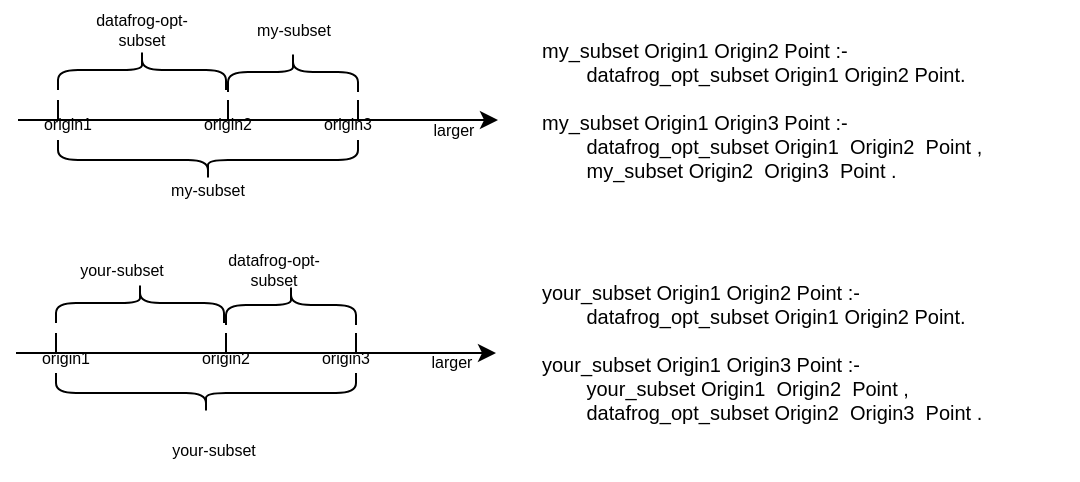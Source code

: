 <mxfile version="16.5.1" type="device"><diagram id="fIYp9i5Zl5_aUh9maHCv" name="Page-1"><mxGraphModel dx="928" dy="536" grid="1" gridSize="10" guides="1" tooltips="1" connect="1" arrows="1" fold="1" page="1" pageScale="1" pageWidth="850" pageHeight="1100" math="0" shadow="0"><root><mxCell id="0"/><mxCell id="1" parent="0"/><mxCell id="NWHJ6qBJeaH7jmVh8-4J-1" value="" style="endArrow=classic;html=1;rounded=0;startArrow=none;" parent="1" edge="1"><mxGeometry width="50" height="50" relative="1" as="geometry"><mxPoint x="200" y="680" as="sourcePoint"/><mxPoint x="440" y="680" as="targetPoint"/></mxGeometry></mxCell><mxCell id="NWHJ6qBJeaH7jmVh8-4J-2" value="" style="endArrow=none;html=1;rounded=0;" parent="1" edge="1"><mxGeometry width="50" height="50" relative="1" as="geometry"><mxPoint x="220" y="680" as="sourcePoint"/><mxPoint x="220" y="670" as="targetPoint"/></mxGeometry></mxCell><mxCell id="NWHJ6qBJeaH7jmVh8-4J-4" value="" style="endArrow=none;html=1;rounded=0;" parent="1" edge="1"><mxGeometry width="50" height="50" relative="1" as="geometry"><mxPoint x="305" y="680" as="sourcePoint"/><mxPoint x="305" y="670" as="targetPoint"/></mxGeometry></mxCell><mxCell id="NWHJ6qBJeaH7jmVh8-4J-5" value="" style="endArrow=none;html=1;rounded=0;" parent="1" edge="1"><mxGeometry width="50" height="50" relative="1" as="geometry"><mxPoint x="370" y="680" as="sourcePoint"/><mxPoint x="370" y="670" as="targetPoint"/></mxGeometry></mxCell><mxCell id="NWHJ6qBJeaH7jmVh8-4J-6" value="" style="shape=curlyBracket;whiteSpace=wrap;html=1;rounded=1;rotation=-90;" parent="1" vertex="1"><mxGeometry x="285" y="625" width="20" height="150" as="geometry"/></mxCell><mxCell id="NWHJ6qBJeaH7jmVh8-4J-7" value="" style="shape=curlyBracket;whiteSpace=wrap;html=1;rounded=1;rotation=90;" parent="1" vertex="1"><mxGeometry x="252" y="613" width="20" height="84" as="geometry"/></mxCell><mxCell id="NWHJ6qBJeaH7jmVh8-4J-8" value="" style="shape=curlyBracket;whiteSpace=wrap;html=1;rounded=1;rotation=90;" parent="1" vertex="1"><mxGeometry x="327.5" y="623.5" width="20" height="65" as="geometry"/></mxCell><mxCell id="NWHJ6qBJeaH7jmVh8-4J-10" value="" style="endArrow=none;html=1;rounded=0;" parent="1" edge="1"><mxGeometry width="50" height="50" relative="1" as="geometry"><mxPoint x="200" y="680" as="sourcePoint"/><mxPoint x="200" y="680" as="targetPoint"/></mxGeometry></mxCell><mxCell id="NWHJ6qBJeaH7jmVh8-4J-11" value="&lt;font style=&quot;font-size: 8px&quot;&gt;origin1&lt;/font&gt;" style="text;html=1;strokeColor=none;fillColor=none;align=center;verticalAlign=middle;whiteSpace=wrap;rounded=0;" parent="1" vertex="1"><mxGeometry x="210" y="673.5" width="30" height="15" as="geometry"/></mxCell><mxCell id="NWHJ6qBJeaH7jmVh8-4J-12" value="&lt;font style=&quot;font-size: 8px&quot;&gt;origin2&lt;/font&gt;" style="text;html=1;strokeColor=none;fillColor=none;align=center;verticalAlign=middle;whiteSpace=wrap;rounded=0;" parent="1" vertex="1"><mxGeometry x="290" y="673.5" width="30" height="15" as="geometry"/></mxCell><mxCell id="NWHJ6qBJeaH7jmVh8-4J-13" value="&lt;font style=&quot;font-size: 8px&quot;&gt;origin3&lt;/font&gt;" style="text;html=1;strokeColor=none;fillColor=none;align=center;verticalAlign=middle;whiteSpace=wrap;rounded=0;" parent="1" vertex="1"><mxGeometry x="350" y="673.5" width="30" height="15" as="geometry"/></mxCell><mxCell id="NWHJ6qBJeaH7jmVh8-4J-14" value="larger" style="text;html=1;strokeColor=none;fillColor=none;align=center;verticalAlign=middle;whiteSpace=wrap;rounded=0;fontSize=8;" parent="1" vertex="1"><mxGeometry x="388" y="669.5" width="60" height="30" as="geometry"/></mxCell><mxCell id="NWHJ6qBJeaH7jmVh8-4J-15" value="my-subset" style="text;html=1;strokeColor=none;fillColor=none;align=center;verticalAlign=middle;whiteSpace=wrap;rounded=0;fontSize=8;" parent="1" vertex="1"><mxGeometry x="265" y="699.5" width="60" height="30" as="geometry"/></mxCell><mxCell id="NWHJ6qBJeaH7jmVh8-4J-16" value="my-subset" style="text;html=1;strokeColor=none;fillColor=none;align=center;verticalAlign=middle;whiteSpace=wrap;rounded=0;fontSize=8;" parent="1" vertex="1"><mxGeometry x="307.5" y="620" width="60" height="30" as="geometry"/></mxCell><mxCell id="NWHJ6qBJeaH7jmVh8-4J-33" value="" style="endArrow=classic;html=1;rounded=0;startArrow=none;" parent="1" edge="1"><mxGeometry width="50" height="50" relative="1" as="geometry"><mxPoint x="199" y="796.5" as="sourcePoint"/><mxPoint x="439" y="796.5" as="targetPoint"/></mxGeometry></mxCell><mxCell id="NWHJ6qBJeaH7jmVh8-4J-34" value="" style="endArrow=none;html=1;rounded=0;" parent="1" edge="1"><mxGeometry width="50" height="50" relative="1" as="geometry"><mxPoint x="219" y="796.5" as="sourcePoint"/><mxPoint x="219" y="786.5" as="targetPoint"/></mxGeometry></mxCell><mxCell id="NWHJ6qBJeaH7jmVh8-4J-35" value="" style="endArrow=none;html=1;rounded=0;" parent="1" edge="1"><mxGeometry width="50" height="50" relative="1" as="geometry"><mxPoint x="304" y="796.5" as="sourcePoint"/><mxPoint x="304" y="786.5" as="targetPoint"/></mxGeometry></mxCell><mxCell id="NWHJ6qBJeaH7jmVh8-4J-36" value="" style="endArrow=none;html=1;rounded=0;" parent="1" edge="1"><mxGeometry width="50" height="50" relative="1" as="geometry"><mxPoint x="369" y="796.5" as="sourcePoint"/><mxPoint x="369" y="786.5" as="targetPoint"/></mxGeometry></mxCell><mxCell id="NWHJ6qBJeaH7jmVh8-4J-37" value="" style="shape=curlyBracket;whiteSpace=wrap;html=1;rounded=1;rotation=-90;" parent="1" vertex="1"><mxGeometry x="284" y="741.5" width="20" height="150" as="geometry"/></mxCell><mxCell id="NWHJ6qBJeaH7jmVh8-4J-38" value="" style="shape=curlyBracket;whiteSpace=wrap;html=1;rounded=1;rotation=90;" parent="1" vertex="1"><mxGeometry x="251" y="729.5" width="20" height="84" as="geometry"/></mxCell><mxCell id="NWHJ6qBJeaH7jmVh8-4J-39" value="" style="shape=curlyBracket;whiteSpace=wrap;html=1;rounded=1;rotation=90;" parent="1" vertex="1"><mxGeometry x="326.5" y="740" width="20" height="65" as="geometry"/></mxCell><mxCell id="NWHJ6qBJeaH7jmVh8-4J-40" value="" style="endArrow=none;html=1;rounded=0;" parent="1" edge="1"><mxGeometry width="50" height="50" relative="1" as="geometry"><mxPoint x="199" y="796.5" as="sourcePoint"/><mxPoint x="199" y="796.5" as="targetPoint"/></mxGeometry></mxCell><mxCell id="NWHJ6qBJeaH7jmVh8-4J-41" value="&lt;font style=&quot;font-size: 8px&quot;&gt;origin1&lt;/font&gt;" style="text;html=1;strokeColor=none;fillColor=none;align=center;verticalAlign=middle;whiteSpace=wrap;rounded=0;" parent="1" vertex="1"><mxGeometry x="209" y="790" width="30" height="15" as="geometry"/></mxCell><mxCell id="NWHJ6qBJeaH7jmVh8-4J-42" value="&lt;font style=&quot;font-size: 8px&quot;&gt;origin2&lt;/font&gt;" style="text;html=1;strokeColor=none;fillColor=none;align=center;verticalAlign=middle;whiteSpace=wrap;rounded=0;" parent="1" vertex="1"><mxGeometry x="289" y="790" width="30" height="15" as="geometry"/></mxCell><mxCell id="NWHJ6qBJeaH7jmVh8-4J-43" value="&lt;font style=&quot;font-size: 8px&quot;&gt;origin3&lt;/font&gt;" style="text;html=1;strokeColor=none;fillColor=none;align=center;verticalAlign=middle;whiteSpace=wrap;rounded=0;" parent="1" vertex="1"><mxGeometry x="349" y="790" width="30" height="15" as="geometry"/></mxCell><mxCell id="NWHJ6qBJeaH7jmVh8-4J-44" value="larger" style="text;html=1;strokeColor=none;fillColor=none;align=center;verticalAlign=middle;whiteSpace=wrap;rounded=0;fontSize=8;" parent="1" vertex="1"><mxGeometry x="387" y="786" width="60" height="30" as="geometry"/></mxCell><mxCell id="NWHJ6qBJeaH7jmVh8-4J-47" value="your-subset" style="text;html=1;strokeColor=none;fillColor=none;align=center;verticalAlign=middle;whiteSpace=wrap;rounded=0;fontSize=8;" parent="1" vertex="1"><mxGeometry x="222" y="740" width="60" height="30" as="geometry"/></mxCell><mxCell id="NWHJ6qBJeaH7jmVh8-4J-48" value="datafrog-opt-subset" style="text;html=1;strokeColor=none;fillColor=none;align=center;verticalAlign=middle;whiteSpace=wrap;rounded=0;fontSize=8;" parent="1" vertex="1"><mxGeometry x="232" y="620" width="60" height="30" as="geometry"/></mxCell><mxCell id="NWHJ6qBJeaH7jmVh8-4J-49" value="datafrog-opt-subset" style="text;html=1;strokeColor=none;fillColor=none;align=center;verticalAlign=middle;whiteSpace=wrap;rounded=0;fontSize=8;" parent="1" vertex="1"><mxGeometry x="297.5" y="740" width="60" height="30" as="geometry"/></mxCell><mxCell id="jPU9s4JKMiI9q23FScgF-1" value="your-subset" style="text;html=1;strokeColor=none;fillColor=none;align=center;verticalAlign=middle;whiteSpace=wrap;rounded=0;fontSize=8;" parent="1" vertex="1"><mxGeometry x="267.5" y="830" width="60" height="30" as="geometry"/></mxCell><mxCell id="eDkS9fcqYduhPAtlpKL3-1" value="&lt;div style=&quot;font-size: 10px&quot;&gt;my_subset Origin1 Origin2 Point :-&amp;nbsp; &amp;nbsp; &amp;nbsp; &amp;nbsp; &amp;nbsp;&lt;/div&gt;&lt;div style=&quot;font-size: 10px&quot;&gt;&lt;span style=&quot;white-space: pre&quot;&gt;&#9;&lt;/span&gt;datafrog_opt_subset Origin1 Origin2 Point.&lt;/div&gt;&lt;div style=&quot;font-size: 10px&quot;&gt;&lt;br style=&quot;font-size: 10px&quot;&gt;&lt;/div&gt;&lt;div style=&quot;font-size: 10px&quot;&gt;my_subset Origin1 Origin3 Point :-&lt;/div&gt;&lt;div style=&quot;font-size: 10px&quot;&gt;&lt;span style=&quot;white-space: pre&quot;&gt;&#9;&lt;/span&gt;datafrog_opt_subset Origin1&amp;nbsp; Origin2&amp;nbsp; Point ,&amp;nbsp;&lt;/div&gt;&lt;div style=&quot;font-size: 10px&quot;&gt;&lt;span style=&quot;white-space: pre&quot;&gt;&#9;&lt;/span&gt;my_subset Origin2&amp;nbsp; Origin3&amp;nbsp; Point .&lt;/div&gt;" style="text;html=1;strokeColor=none;fillColor=none;align=left;verticalAlign=middle;whiteSpace=wrap;rounded=0;fontSize=10;" vertex="1" parent="1"><mxGeometry x="460" y="620" width="260" height="109.5" as="geometry"/></mxCell><mxCell id="eDkS9fcqYduhPAtlpKL3-2" value="&lt;div style=&quot;font-size: 10px&quot;&gt;your_subset Origin1 Origin2 Point :-&amp;nbsp; &amp;nbsp; &amp;nbsp; &amp;nbsp; &amp;nbsp;&lt;/div&gt;&lt;div style=&quot;font-size: 10px&quot;&gt;&lt;span&gt;&#9;&lt;/span&gt;&lt;span style=&quot;white-space: pre&quot;&gt;&#9;&lt;/span&gt;datafrog_opt_subset Origin1 Origin2 Point.&lt;/div&gt;&lt;div style=&quot;font-size: 10px&quot;&gt;&lt;br style=&quot;font-size: 10px&quot;&gt;&lt;/div&gt;&lt;div style=&quot;font-size: 10px&quot;&gt;your_subset Origin1 Origin3 Point :-&lt;/div&gt;&lt;div style=&quot;font-size: 10px&quot;&gt;&lt;span style=&quot;white-space: pre&quot;&gt;&#9;&lt;/span&gt;your_subset Origin1&amp;nbsp; Origin2&amp;nbsp; Point ,&lt;br&gt;&lt;/div&gt;&lt;div style=&quot;font-size: 10px&quot;&gt;&lt;span&gt;&#9;&lt;/span&gt;&lt;span style=&quot;white-space: pre&quot;&gt;&#9;&lt;/span&gt;datafrog_opt_subset Origin2&amp;nbsp; Origin3&amp;nbsp; Point .&lt;/div&gt;" style="text;html=1;strokeColor=none;fillColor=none;align=left;verticalAlign=middle;whiteSpace=wrap;rounded=0;fontSize=10;" vertex="1" parent="1"><mxGeometry x="460" y="746" width="270" height="100" as="geometry"/></mxCell></root></mxGraphModel></diagram></mxfile>